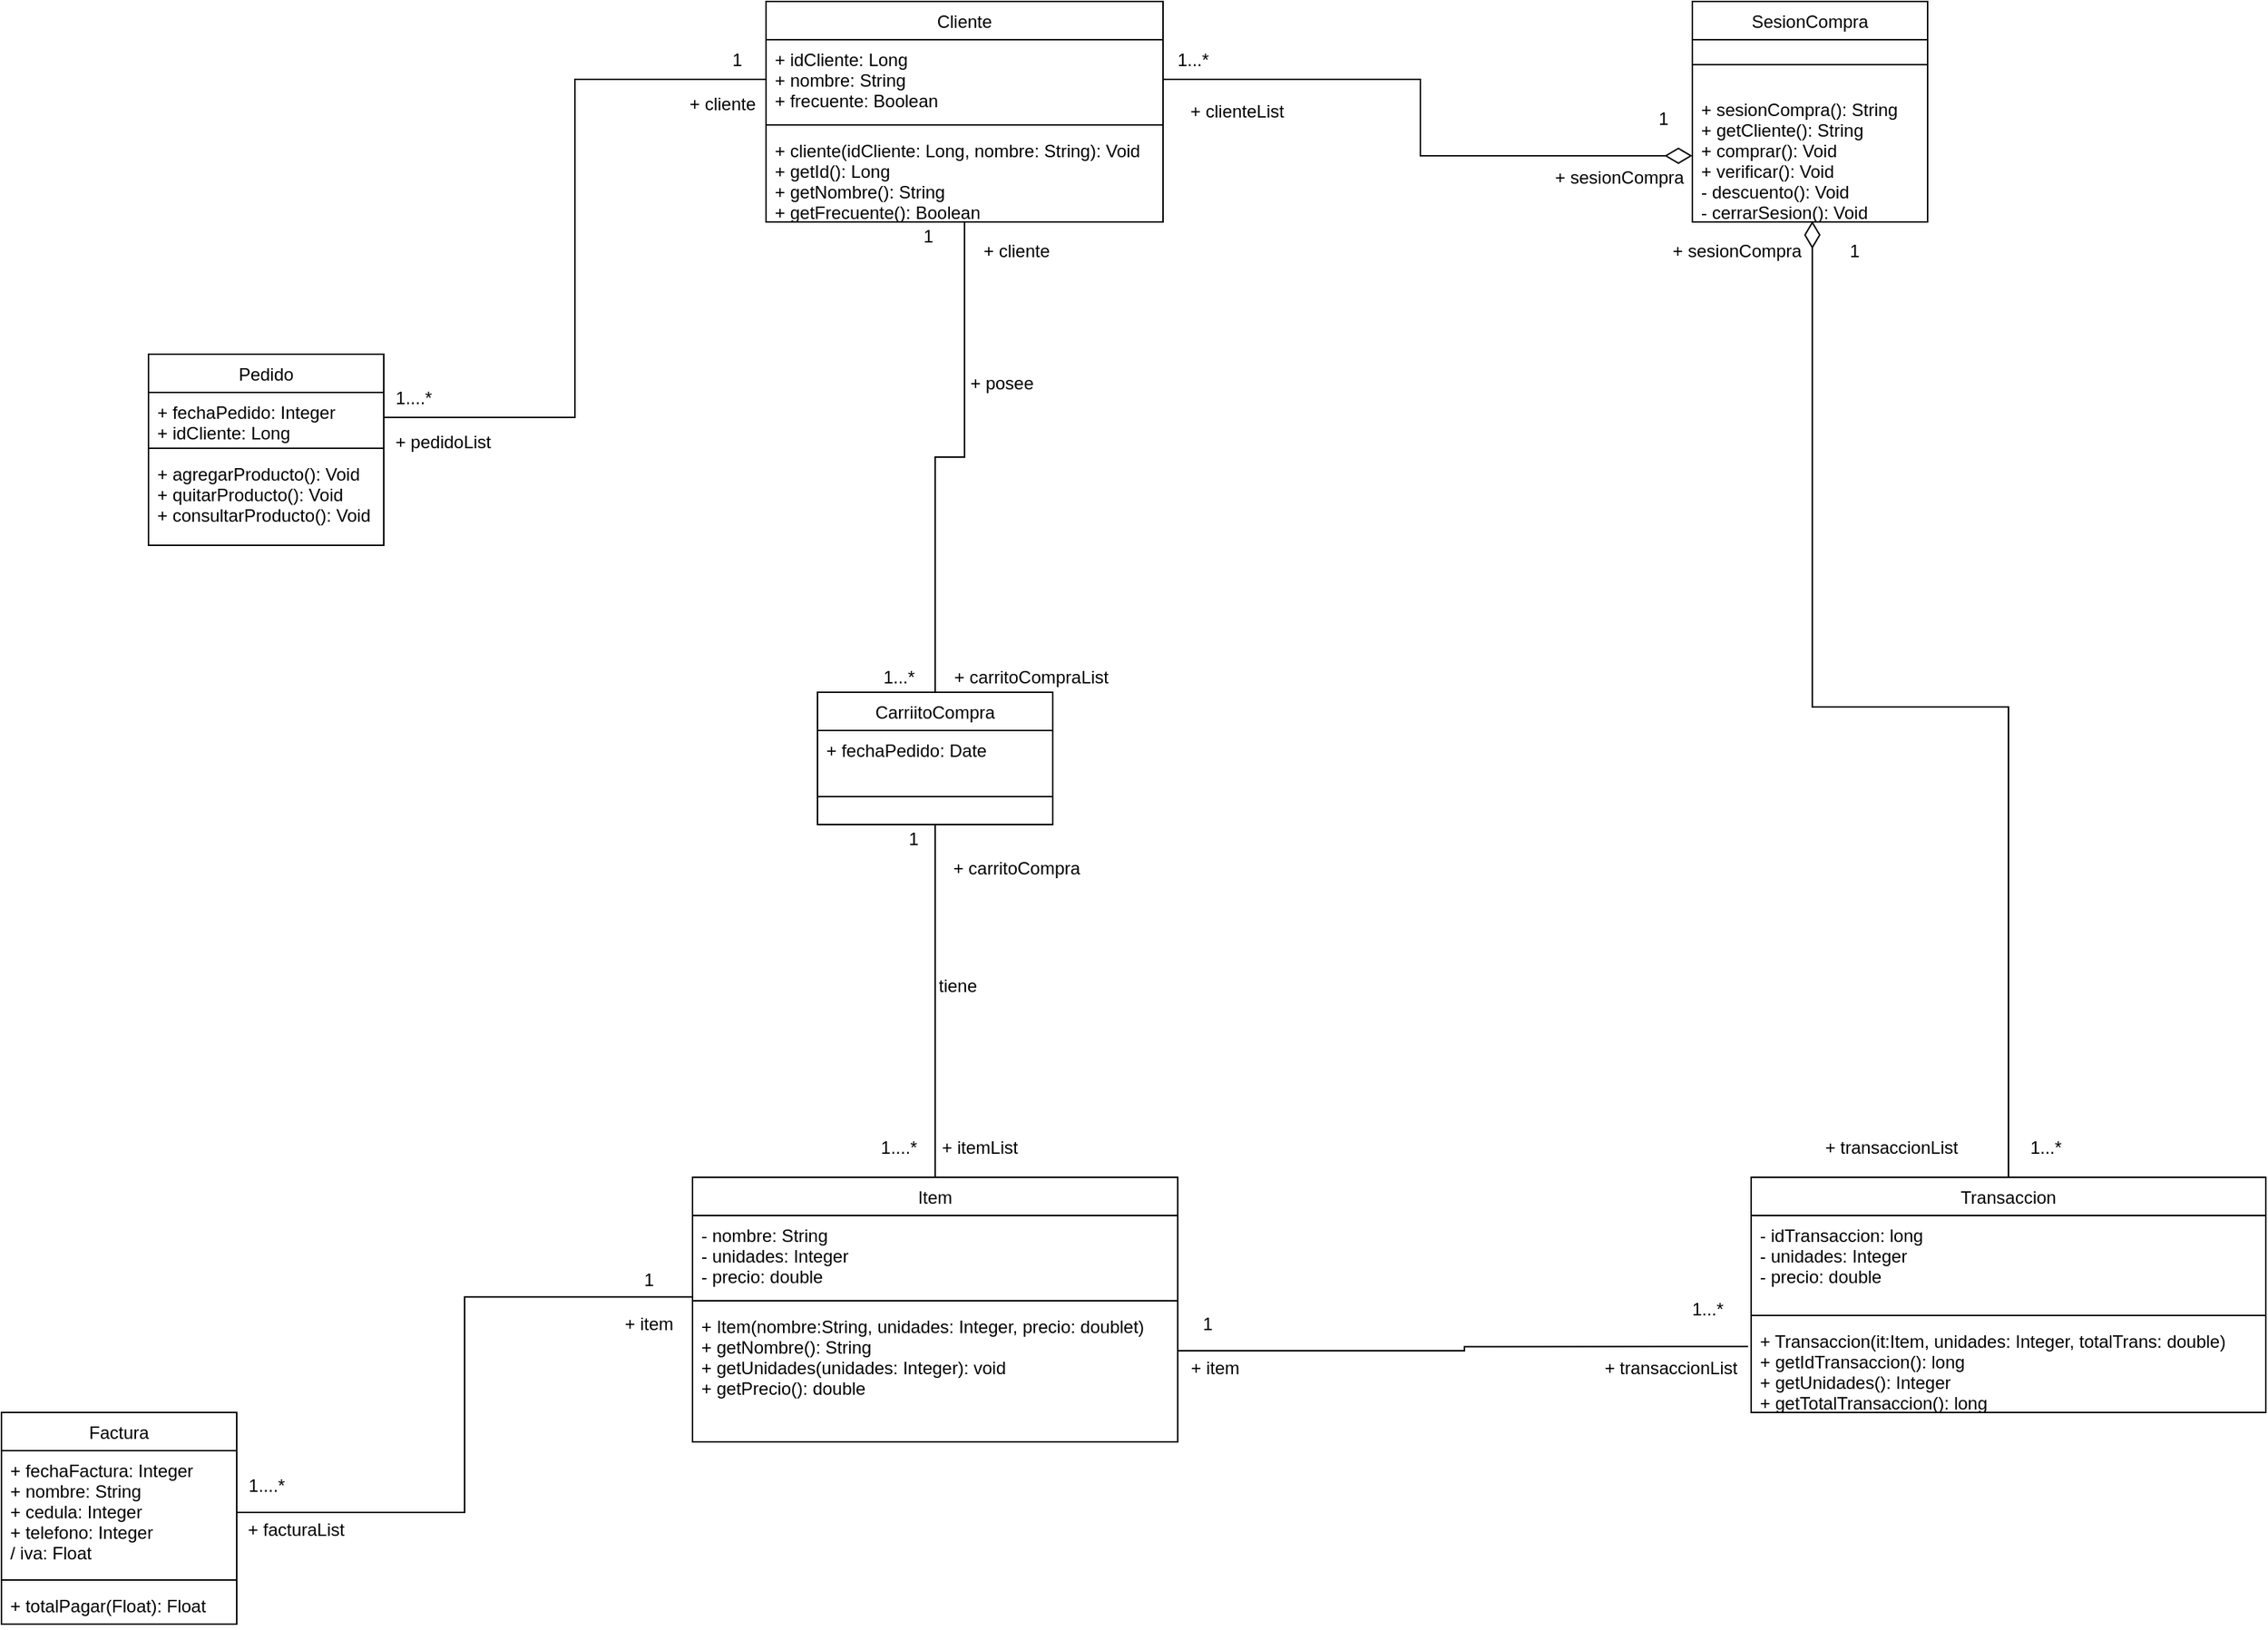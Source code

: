 <mxfile version="18.0.6" type="device"><diagram id="C5RBs43oDa-KdzZeNtuy" name="Page-1"><mxGraphModel dx="1865" dy="1810" grid="1" gridSize="10" guides="1" tooltips="1" connect="1" arrows="1" fold="1" page="1" pageScale="1" pageWidth="827" pageHeight="1169" math="0" shadow="0"><root><mxCell id="WIyWlLk6GJQsqaUBKTNV-0"/><mxCell id="WIyWlLk6GJQsqaUBKTNV-1" parent="WIyWlLk6GJQsqaUBKTNV-0"/><mxCell id="6XuoXq0JvFyIstMBgdvS-12" style="edgeStyle=orthogonalEdgeStyle;rounded=0;orthogonalLoop=1;jettySize=auto;html=1;exitX=0.5;exitY=0;exitDx=0;exitDy=0;entryX=0.5;entryY=1;entryDx=0;entryDy=0;endArrow=none;endFill=0;" edge="1" parent="WIyWlLk6GJQsqaUBKTNV-1" source="zkfFHV4jXpPFQw0GAbJ--6" target="6XuoXq0JvFyIstMBgdvS-8"><mxGeometry relative="1" as="geometry"/></mxCell><mxCell id="zkfFHV4jXpPFQw0GAbJ--6" value="Item" style="swimlane;fontStyle=0;align=center;verticalAlign=top;childLayout=stackLayout;horizontal=1;startSize=26;horizontalStack=0;resizeParent=1;resizeLast=0;collapsible=1;marginBottom=0;rounded=0;shadow=0;strokeWidth=1;" parent="WIyWlLk6GJQsqaUBKTNV-1" vertex="1"><mxGeometry x="30" y="360" width="330" height="180" as="geometry"><mxRectangle x="130" y="380" width="160" height="26" as="alternateBounds"/></mxGeometry></mxCell><mxCell id="zkfFHV4jXpPFQw0GAbJ--8" value="- nombre: String&#10;- unidades: Integer&#10;- precio: double" style="text;align=left;verticalAlign=top;spacingLeft=4;spacingRight=4;overflow=hidden;rotatable=0;points=[[0,0.5],[1,0.5]];portConstraint=eastwest;rounded=0;shadow=0;html=0;" parent="zkfFHV4jXpPFQw0GAbJ--6" vertex="1"><mxGeometry y="26" width="330" height="54" as="geometry"/></mxCell><mxCell id="zkfFHV4jXpPFQw0GAbJ--9" value="" style="line;html=1;strokeWidth=1;align=left;verticalAlign=middle;spacingTop=-1;spacingLeft=3;spacingRight=3;rotatable=0;labelPosition=right;points=[];portConstraint=eastwest;" parent="zkfFHV4jXpPFQw0GAbJ--6" vertex="1"><mxGeometry y="80" width="330" height="8" as="geometry"/></mxCell><mxCell id="zkfFHV4jXpPFQw0GAbJ--11" value="+ Item(nombre:String, unidades: Integer, precio: doublet)&#10;+ getNombre(): String&#10;+ getUnidades(unidades: Integer): void&#10;+ getPrecio(): double" style="text;align=left;verticalAlign=top;spacingLeft=4;spacingRight=4;overflow=hidden;rotatable=0;points=[[0,0.5],[1,0.5]];portConstraint=eastwest;" parent="zkfFHV4jXpPFQw0GAbJ--6" vertex="1"><mxGeometry y="88" width="330" height="60" as="geometry"/></mxCell><mxCell id="6XuoXq0JvFyIstMBgdvS-35" style="edgeStyle=orthogonalEdgeStyle;rounded=0;orthogonalLoop=1;jettySize=auto;html=1;exitX=0.5;exitY=0;exitDx=0;exitDy=0;entryX=0.51;entryY=0.993;entryDx=0;entryDy=0;entryPerimeter=0;endArrow=diamondThin;endFill=0;endSize=16;" edge="1" parent="WIyWlLk6GJQsqaUBKTNV-1" source="zkfFHV4jXpPFQw0GAbJ--13" target="6XuoXq0JvFyIstMBgdvS-27"><mxGeometry relative="1" as="geometry"/></mxCell><mxCell id="zkfFHV4jXpPFQw0GAbJ--13" value="Transaccion" style="swimlane;fontStyle=0;align=center;verticalAlign=top;childLayout=stackLayout;horizontal=1;startSize=26;horizontalStack=0;resizeParent=1;resizeLast=0;collapsible=1;marginBottom=0;rounded=0;shadow=0;strokeWidth=1;" parent="WIyWlLk6GJQsqaUBKTNV-1" vertex="1"><mxGeometry x="750" y="360" width="350" height="160" as="geometry"><mxRectangle x="340" y="380" width="170" height="26" as="alternateBounds"/></mxGeometry></mxCell><mxCell id="zkfFHV4jXpPFQw0GAbJ--14" value="- idTransaccion: long&#10;- unidades: Integer&#10;- precio: double&#10;" style="text;align=left;verticalAlign=top;spacingLeft=4;spacingRight=4;overflow=hidden;rotatable=0;points=[[0,0.5],[1,0.5]];portConstraint=eastwest;" parent="zkfFHV4jXpPFQw0GAbJ--13" vertex="1"><mxGeometry y="26" width="350" height="64" as="geometry"/></mxCell><mxCell id="zkfFHV4jXpPFQw0GAbJ--15" value="" style="line;html=1;strokeWidth=1;align=left;verticalAlign=middle;spacingTop=-1;spacingLeft=3;spacingRight=3;rotatable=0;labelPosition=right;points=[];portConstraint=eastwest;" parent="zkfFHV4jXpPFQw0GAbJ--13" vertex="1"><mxGeometry y="90" width="350" height="8" as="geometry"/></mxCell><mxCell id="mtxX34ZWXrbstC3QU-gZ-0" value="+ Transaccion(it:Item, unidades: Integer, totalTrans: double)&#10;+ getIdTransaccion(): long&#10;+ getUnidades(): Integer&#10;+ getTotalTransaccion(): long" style="text;align=left;verticalAlign=top;spacingLeft=4;spacingRight=4;overflow=hidden;rotatable=0;points=[[0,0.5],[1,0.5]];portConstraint=eastwest;rounded=0;shadow=0;html=0;" parent="zkfFHV4jXpPFQw0GAbJ--13" vertex="1"><mxGeometry y="98" width="350" height="62" as="geometry"/></mxCell><mxCell id="mtxX34ZWXrbstC3QU-gZ-1" style="edgeStyle=orthogonalEdgeStyle;rounded=0;orthogonalLoop=1;jettySize=auto;html=1;exitX=1;exitY=0.5;exitDx=0;exitDy=0;entryX=-0.006;entryY=0.277;entryDx=0;entryDy=0;entryPerimeter=0;endArrow=none;endFill=0;" parent="WIyWlLk6GJQsqaUBKTNV-1" source="zkfFHV4jXpPFQw0GAbJ--11" target="mtxX34ZWXrbstC3QU-gZ-0" edge="1"><mxGeometry relative="1" as="geometry"/></mxCell><mxCell id="6XuoXq0JvFyIstMBgdvS-0" value="Cliente" style="swimlane;fontStyle=0;align=center;verticalAlign=top;childLayout=stackLayout;horizontal=1;startSize=26;horizontalStack=0;resizeParent=1;resizeParentMax=0;resizeLast=0;collapsible=1;marginBottom=0;" vertex="1" parent="WIyWlLk6GJQsqaUBKTNV-1"><mxGeometry x="80" y="-440" width="270" height="150" as="geometry"/></mxCell><mxCell id="6XuoXq0JvFyIstMBgdvS-1" value="+ idCliente: Long&#10;+ nombre: String&#10;+ frecuente: Boolean" style="text;strokeColor=none;fillColor=none;align=left;verticalAlign=top;spacingLeft=4;spacingRight=4;overflow=hidden;rotatable=0;points=[[0,0.5],[1,0.5]];portConstraint=eastwest;" vertex="1" parent="6XuoXq0JvFyIstMBgdvS-0"><mxGeometry y="26" width="270" height="54" as="geometry"/></mxCell><mxCell id="6XuoXq0JvFyIstMBgdvS-2" value="" style="line;strokeWidth=1;fillColor=none;align=left;verticalAlign=middle;spacingTop=-1;spacingLeft=3;spacingRight=3;rotatable=0;labelPosition=right;points=[];portConstraint=eastwest;" vertex="1" parent="6XuoXq0JvFyIstMBgdvS-0"><mxGeometry y="80" width="270" height="8" as="geometry"/></mxCell><mxCell id="6XuoXq0JvFyIstMBgdvS-3" value="+ cliente(idCliente: Long, nombre: String): Void&#10;+ getId(): Long&#10;+ getNombre(): String&#10;+ getFrecuente(): Boolean" style="text;strokeColor=none;fillColor=none;align=left;verticalAlign=top;spacingLeft=4;spacingRight=4;overflow=hidden;rotatable=0;points=[[0,0.5],[1,0.5]];portConstraint=eastwest;" vertex="1" parent="6XuoXq0JvFyIstMBgdvS-0"><mxGeometry y="88" width="270" height="62" as="geometry"/></mxCell><mxCell id="6XuoXq0JvFyIstMBgdvS-4" value="1" style="text;html=1;align=center;verticalAlign=middle;resizable=0;points=[];autosize=1;strokeColor=none;fillColor=none;" vertex="1" parent="WIyWlLk6GJQsqaUBKTNV-1"><mxGeometry x="370" y="450" width="20" height="20" as="geometry"/></mxCell><mxCell id="6XuoXq0JvFyIstMBgdvS-5" value="+ item" style="text;html=1;align=center;verticalAlign=middle;resizable=0;points=[];autosize=1;strokeColor=none;fillColor=none;" vertex="1" parent="WIyWlLk6GJQsqaUBKTNV-1"><mxGeometry x="360" y="480" width="50" height="20" as="geometry"/></mxCell><mxCell id="6XuoXq0JvFyIstMBgdvS-6" value="1...*" style="text;html=1;align=center;verticalAlign=middle;resizable=0;points=[];autosize=1;strokeColor=none;fillColor=none;" vertex="1" parent="WIyWlLk6GJQsqaUBKTNV-1"><mxGeometry x="700" y="440" width="40" height="20" as="geometry"/></mxCell><mxCell id="6XuoXq0JvFyIstMBgdvS-7" value="+ transaccionList" style="text;html=1;align=center;verticalAlign=middle;resizable=0;points=[];autosize=1;strokeColor=none;fillColor=none;" vertex="1" parent="WIyWlLk6GJQsqaUBKTNV-1"><mxGeometry x="640" y="480" width="110" height="20" as="geometry"/></mxCell><mxCell id="6XuoXq0JvFyIstMBgdvS-20" style="edgeStyle=orthogonalEdgeStyle;rounded=0;orthogonalLoop=1;jettySize=auto;html=1;exitX=0.5;exitY=0;exitDx=0;exitDy=0;entryX=0.5;entryY=1;entryDx=0;entryDy=0;endArrow=none;endFill=0;" edge="1" parent="WIyWlLk6GJQsqaUBKTNV-1" source="6XuoXq0JvFyIstMBgdvS-8" target="6XuoXq0JvFyIstMBgdvS-0"><mxGeometry relative="1" as="geometry"/></mxCell><mxCell id="6XuoXq0JvFyIstMBgdvS-8" value="CarriitoCompra" style="swimlane;fontStyle=0;align=center;verticalAlign=top;childLayout=stackLayout;horizontal=1;startSize=26;horizontalStack=0;resizeParent=1;resizeParentMax=0;resizeLast=0;collapsible=1;marginBottom=0;" vertex="1" parent="WIyWlLk6GJQsqaUBKTNV-1"><mxGeometry x="115" y="30" width="160" height="90" as="geometry"/></mxCell><mxCell id="6XuoXq0JvFyIstMBgdvS-9" value="+ fechaPedido: Date" style="text;strokeColor=none;fillColor=none;align=left;verticalAlign=top;spacingLeft=4;spacingRight=4;overflow=hidden;rotatable=0;points=[[0,0.5],[1,0.5]];portConstraint=eastwest;" vertex="1" parent="6XuoXq0JvFyIstMBgdvS-8"><mxGeometry y="26" width="160" height="26" as="geometry"/></mxCell><mxCell id="6XuoXq0JvFyIstMBgdvS-10" value="" style="line;strokeWidth=1;fillColor=none;align=left;verticalAlign=middle;spacingTop=-1;spacingLeft=3;spacingRight=3;rotatable=0;labelPosition=right;points=[];portConstraint=eastwest;" vertex="1" parent="6XuoXq0JvFyIstMBgdvS-8"><mxGeometry y="52" width="160" height="38" as="geometry"/></mxCell><mxCell id="6XuoXq0JvFyIstMBgdvS-13" value="1" style="text;html=1;align=center;verticalAlign=middle;resizable=0;points=[];autosize=1;strokeColor=none;fillColor=none;" vertex="1" parent="WIyWlLk6GJQsqaUBKTNV-1"><mxGeometry x="170" y="120" width="20" height="20" as="geometry"/></mxCell><mxCell id="6XuoXq0JvFyIstMBgdvS-14" value="+ carritoCompra" style="text;html=1;align=center;verticalAlign=middle;resizable=0;points=[];autosize=1;strokeColor=none;fillColor=none;" vertex="1" parent="WIyWlLk6GJQsqaUBKTNV-1"><mxGeometry x="200" y="140" width="100" height="20" as="geometry"/></mxCell><mxCell id="6XuoXq0JvFyIstMBgdvS-15" value="tiene" style="text;html=1;align=center;verticalAlign=middle;resizable=0;points=[];autosize=1;strokeColor=none;fillColor=none;" vertex="1" parent="WIyWlLk6GJQsqaUBKTNV-1"><mxGeometry x="190" y="220" width="40" height="20" as="geometry"/></mxCell><mxCell id="6XuoXq0JvFyIstMBgdvS-16" value="1....*" style="text;html=1;align=center;verticalAlign=middle;resizable=0;points=[];autosize=1;strokeColor=none;fillColor=none;" vertex="1" parent="WIyWlLk6GJQsqaUBKTNV-1"><mxGeometry x="150" y="330" width="40" height="20" as="geometry"/></mxCell><mxCell id="6XuoXq0JvFyIstMBgdvS-19" value="+ itemList" style="text;html=1;align=center;verticalAlign=middle;resizable=0;points=[];autosize=1;strokeColor=none;fillColor=none;" vertex="1" parent="WIyWlLk6GJQsqaUBKTNV-1"><mxGeometry x="190" y="330" width="70" height="20" as="geometry"/></mxCell><mxCell id="6XuoXq0JvFyIstMBgdvS-21" value="1" style="text;html=1;align=center;verticalAlign=middle;resizable=0;points=[];autosize=1;strokeColor=none;fillColor=none;" vertex="1" parent="WIyWlLk6GJQsqaUBKTNV-1"><mxGeometry x="180" y="-290" width="20" height="20" as="geometry"/></mxCell><mxCell id="6XuoXq0JvFyIstMBgdvS-22" value="+ cliente" style="text;html=1;align=center;verticalAlign=middle;resizable=0;points=[];autosize=1;strokeColor=none;fillColor=none;" vertex="1" parent="WIyWlLk6GJQsqaUBKTNV-1"><mxGeometry x="220" y="-280" width="60" height="20" as="geometry"/></mxCell><mxCell id="6XuoXq0JvFyIstMBgdvS-23" value="+ posee" style="text;html=1;align=center;verticalAlign=middle;resizable=0;points=[];autosize=1;strokeColor=none;fillColor=none;" vertex="1" parent="WIyWlLk6GJQsqaUBKTNV-1"><mxGeometry x="210" y="-190" width="60" height="20" as="geometry"/></mxCell><mxCell id="6XuoXq0JvFyIstMBgdvS-24" value="1...*" style="text;html=1;align=center;verticalAlign=middle;resizable=0;points=[];autosize=1;strokeColor=none;fillColor=none;" vertex="1" parent="WIyWlLk6GJQsqaUBKTNV-1"><mxGeometry x="150" y="10" width="40" height="20" as="geometry"/></mxCell><mxCell id="6XuoXq0JvFyIstMBgdvS-25" value="+ carritoCompraList" style="text;html=1;align=center;verticalAlign=middle;resizable=0;points=[];autosize=1;strokeColor=none;fillColor=none;" vertex="1" parent="WIyWlLk6GJQsqaUBKTNV-1"><mxGeometry x="200" y="10" width="120" height="20" as="geometry"/></mxCell><mxCell id="6XuoXq0JvFyIstMBgdvS-26" value="SesionCompra" style="swimlane;fontStyle=0;align=center;verticalAlign=top;childLayout=stackLayout;horizontal=1;startSize=26;horizontalStack=0;resizeParent=1;resizeParentMax=0;resizeLast=0;collapsible=1;marginBottom=0;" vertex="1" parent="WIyWlLk6GJQsqaUBKTNV-1"><mxGeometry x="710" y="-440" width="160" height="150" as="geometry"/></mxCell><mxCell id="6XuoXq0JvFyIstMBgdvS-28" value="" style="line;strokeWidth=1;fillColor=none;align=left;verticalAlign=middle;spacingTop=-1;spacingLeft=3;spacingRight=3;rotatable=0;labelPosition=right;points=[];portConstraint=eastwest;" vertex="1" parent="6XuoXq0JvFyIstMBgdvS-26"><mxGeometry y="26" width="160" height="34" as="geometry"/></mxCell><mxCell id="6XuoXq0JvFyIstMBgdvS-27" value="+ sesionCompra(): String&#10;+ getCliente(): String&#10;+ comprar(): Void&#10;+ verificar(): Void&#10;- descuento(): Void&#10;- cerrarSesion(): Void" style="text;strokeColor=none;fillColor=none;align=left;verticalAlign=top;spacingLeft=4;spacingRight=4;overflow=hidden;rotatable=0;points=[[0,0.5],[1,0.5]];portConstraint=eastwest;" vertex="1" parent="6XuoXq0JvFyIstMBgdvS-26"><mxGeometry y="60" width="160" height="90" as="geometry"/></mxCell><mxCell id="6XuoXq0JvFyIstMBgdvS-30" style="edgeStyle=orthogonalEdgeStyle;rounded=0;orthogonalLoop=1;jettySize=auto;html=1;exitX=1;exitY=0.5;exitDx=0;exitDy=0;entryX=0;entryY=0.5;entryDx=0;entryDy=0;endArrow=diamondThin;endFill=0;endSize=16;" edge="1" parent="WIyWlLk6GJQsqaUBKTNV-1" source="6XuoXq0JvFyIstMBgdvS-1" target="6XuoXq0JvFyIstMBgdvS-27"><mxGeometry relative="1" as="geometry"/></mxCell><mxCell id="6XuoXq0JvFyIstMBgdvS-31" value="1" style="text;html=1;align=center;verticalAlign=middle;resizable=0;points=[];autosize=1;strokeColor=none;fillColor=none;" vertex="1" parent="WIyWlLk6GJQsqaUBKTNV-1"><mxGeometry x="680" y="-370" width="20" height="20" as="geometry"/></mxCell><mxCell id="6XuoXq0JvFyIstMBgdvS-32" value="+ sesionCompra" style="text;html=1;align=center;verticalAlign=middle;resizable=0;points=[];autosize=1;strokeColor=none;fillColor=none;" vertex="1" parent="WIyWlLk6GJQsqaUBKTNV-1"><mxGeometry x="610" y="-330" width="100" height="20" as="geometry"/></mxCell><mxCell id="6XuoXq0JvFyIstMBgdvS-33" value="1...*" style="text;html=1;align=center;verticalAlign=middle;resizable=0;points=[];autosize=1;strokeColor=none;fillColor=none;" vertex="1" parent="WIyWlLk6GJQsqaUBKTNV-1"><mxGeometry x="350" y="-410" width="40" height="20" as="geometry"/></mxCell><mxCell id="6XuoXq0JvFyIstMBgdvS-34" value="+ clienteList" style="text;html=1;align=center;verticalAlign=middle;resizable=0;points=[];autosize=1;strokeColor=none;fillColor=none;" vertex="1" parent="WIyWlLk6GJQsqaUBKTNV-1"><mxGeometry x="360" y="-375" width="80" height="20" as="geometry"/></mxCell><mxCell id="6XuoXq0JvFyIstMBgdvS-36" value="1" style="text;html=1;align=center;verticalAlign=middle;resizable=0;points=[];autosize=1;strokeColor=none;fillColor=none;" vertex="1" parent="WIyWlLk6GJQsqaUBKTNV-1"><mxGeometry x="810" y="-280" width="20" height="20" as="geometry"/></mxCell><mxCell id="6XuoXq0JvFyIstMBgdvS-37" value="+ sesionCompra" style="text;html=1;align=center;verticalAlign=middle;resizable=0;points=[];autosize=1;strokeColor=none;fillColor=none;" vertex="1" parent="WIyWlLk6GJQsqaUBKTNV-1"><mxGeometry x="690" y="-280" width="100" height="20" as="geometry"/></mxCell><mxCell id="6XuoXq0JvFyIstMBgdvS-38" value="1...*" style="text;html=1;align=center;verticalAlign=middle;resizable=0;points=[];autosize=1;strokeColor=none;fillColor=none;" vertex="1" parent="WIyWlLk6GJQsqaUBKTNV-1"><mxGeometry x="930" y="330" width="40" height="20" as="geometry"/></mxCell><mxCell id="6XuoXq0JvFyIstMBgdvS-39" value="+ transaccionList" style="text;html=1;align=center;verticalAlign=middle;resizable=0;points=[];autosize=1;strokeColor=none;fillColor=none;" vertex="1" parent="WIyWlLk6GJQsqaUBKTNV-1"><mxGeometry x="790" y="330" width="110" height="20" as="geometry"/></mxCell><mxCell id="6XuoXq0JvFyIstMBgdvS-40" value="Factura" style="swimlane;fontStyle=0;align=center;verticalAlign=top;childLayout=stackLayout;horizontal=1;startSize=26;horizontalStack=0;resizeParent=1;resizeParentMax=0;resizeLast=0;collapsible=1;marginBottom=0;" vertex="1" parent="WIyWlLk6GJQsqaUBKTNV-1"><mxGeometry x="-440" y="520" width="160" height="144" as="geometry"/></mxCell><mxCell id="6XuoXq0JvFyIstMBgdvS-41" value="+ fechaFactura: Integer&#10;+ nombre: String&#10;+ cedula: Integer&#10;+ telefono: Integer&#10;/ iva: Float" style="text;strokeColor=none;fillColor=none;align=left;verticalAlign=top;spacingLeft=4;spacingRight=4;overflow=hidden;rotatable=0;points=[[0,0.5],[1,0.5]];portConstraint=eastwest;" vertex="1" parent="6XuoXq0JvFyIstMBgdvS-40"><mxGeometry y="26" width="160" height="84" as="geometry"/></mxCell><mxCell id="6XuoXq0JvFyIstMBgdvS-42" value="" style="line;strokeWidth=1;fillColor=none;align=left;verticalAlign=middle;spacingTop=-1;spacingLeft=3;spacingRight=3;rotatable=0;labelPosition=right;points=[];portConstraint=eastwest;" vertex="1" parent="6XuoXq0JvFyIstMBgdvS-40"><mxGeometry y="110" width="160" height="8" as="geometry"/></mxCell><mxCell id="6XuoXq0JvFyIstMBgdvS-43" value="+ totalPagar(Float): Float" style="text;strokeColor=none;fillColor=none;align=left;verticalAlign=top;spacingLeft=4;spacingRight=4;overflow=hidden;rotatable=0;points=[[0,0.5],[1,0.5]];portConstraint=eastwest;" vertex="1" parent="6XuoXq0JvFyIstMBgdvS-40"><mxGeometry y="118" width="160" height="26" as="geometry"/></mxCell><mxCell id="6XuoXq0JvFyIstMBgdvS-44" style="edgeStyle=orthogonalEdgeStyle;rounded=0;orthogonalLoop=1;jettySize=auto;html=1;exitX=1;exitY=0.5;exitDx=0;exitDy=0;entryX=0.001;entryY=1.026;entryDx=0;entryDy=0;entryPerimeter=0;endArrow=none;endFill=0;endSize=16;" edge="1" parent="WIyWlLk6GJQsqaUBKTNV-1" source="6XuoXq0JvFyIstMBgdvS-41" target="zkfFHV4jXpPFQw0GAbJ--8"><mxGeometry relative="1" as="geometry"/></mxCell><mxCell id="6XuoXq0JvFyIstMBgdvS-45" value="1" style="text;html=1;align=center;verticalAlign=middle;resizable=0;points=[];autosize=1;strokeColor=none;fillColor=none;" vertex="1" parent="WIyWlLk6GJQsqaUBKTNV-1"><mxGeometry x="-10" y="420" width="20" height="20" as="geometry"/></mxCell><mxCell id="6XuoXq0JvFyIstMBgdvS-46" value="+ item" style="text;html=1;align=center;verticalAlign=middle;resizable=0;points=[];autosize=1;strokeColor=none;fillColor=none;" vertex="1" parent="WIyWlLk6GJQsqaUBKTNV-1"><mxGeometry x="-25" y="450" width="50" height="20" as="geometry"/></mxCell><mxCell id="6XuoXq0JvFyIstMBgdvS-47" value="1....*" style="text;html=1;align=center;verticalAlign=middle;resizable=0;points=[];autosize=1;strokeColor=none;fillColor=none;" vertex="1" parent="WIyWlLk6GJQsqaUBKTNV-1"><mxGeometry x="-280" y="560" width="40" height="20" as="geometry"/></mxCell><mxCell id="6XuoXq0JvFyIstMBgdvS-48" value="+ facturaList" style="text;html=1;align=center;verticalAlign=middle;resizable=0;points=[];autosize=1;strokeColor=none;fillColor=none;" vertex="1" parent="WIyWlLk6GJQsqaUBKTNV-1"><mxGeometry x="-280" y="590" width="80" height="20" as="geometry"/></mxCell><mxCell id="6XuoXq0JvFyIstMBgdvS-49" value="Pedido" style="swimlane;fontStyle=0;align=center;verticalAlign=top;childLayout=stackLayout;horizontal=1;startSize=26;horizontalStack=0;resizeParent=1;resizeParentMax=0;resizeLast=0;collapsible=1;marginBottom=0;" vertex="1" parent="WIyWlLk6GJQsqaUBKTNV-1"><mxGeometry x="-340" y="-200" width="160" height="130" as="geometry"/></mxCell><mxCell id="6XuoXq0JvFyIstMBgdvS-50" value="+ fechaPedido: Integer&#10;+ idCliente: Long" style="text;strokeColor=none;fillColor=none;align=left;verticalAlign=top;spacingLeft=4;spacingRight=4;overflow=hidden;rotatable=0;points=[[0,0.5],[1,0.5]];portConstraint=eastwest;" vertex="1" parent="6XuoXq0JvFyIstMBgdvS-49"><mxGeometry y="26" width="160" height="34" as="geometry"/></mxCell><mxCell id="6XuoXq0JvFyIstMBgdvS-51" value="" style="line;strokeWidth=1;fillColor=none;align=left;verticalAlign=middle;spacingTop=-1;spacingLeft=3;spacingRight=3;rotatable=0;labelPosition=right;points=[];portConstraint=eastwest;" vertex="1" parent="6XuoXq0JvFyIstMBgdvS-49"><mxGeometry y="60" width="160" height="8" as="geometry"/></mxCell><mxCell id="6XuoXq0JvFyIstMBgdvS-52" value="+ agregarProducto(): Void&#10;+ quitarProducto(): Void&#10;+ consultarProducto(): Void" style="text;strokeColor=none;fillColor=none;align=left;verticalAlign=top;spacingLeft=4;spacingRight=4;overflow=hidden;rotatable=0;points=[[0,0.5],[1,0.5]];portConstraint=eastwest;" vertex="1" parent="6XuoXq0JvFyIstMBgdvS-49"><mxGeometry y="68" width="160" height="62" as="geometry"/></mxCell><mxCell id="6XuoXq0JvFyIstMBgdvS-53" style="edgeStyle=orthogonalEdgeStyle;rounded=0;orthogonalLoop=1;jettySize=auto;html=1;exitX=1;exitY=0.5;exitDx=0;exitDy=0;entryX=0;entryY=0.5;entryDx=0;entryDy=0;endArrow=none;endFill=0;endSize=16;" edge="1" parent="WIyWlLk6GJQsqaUBKTNV-1" source="6XuoXq0JvFyIstMBgdvS-50" target="6XuoXq0JvFyIstMBgdvS-1"><mxGeometry relative="1" as="geometry"/></mxCell><mxCell id="6XuoXq0JvFyIstMBgdvS-54" value="1" style="text;html=1;align=center;verticalAlign=middle;resizable=0;points=[];autosize=1;strokeColor=none;fillColor=none;" vertex="1" parent="WIyWlLk6GJQsqaUBKTNV-1"><mxGeometry x="50" y="-410" width="20" height="20" as="geometry"/></mxCell><mxCell id="6XuoXq0JvFyIstMBgdvS-55" value="+ cliente" style="text;html=1;align=center;verticalAlign=middle;resizable=0;points=[];autosize=1;strokeColor=none;fillColor=none;" vertex="1" parent="WIyWlLk6GJQsqaUBKTNV-1"><mxGeometry x="20" y="-380" width="60" height="20" as="geometry"/></mxCell><mxCell id="6XuoXq0JvFyIstMBgdvS-56" value="1....*" style="text;html=1;align=center;verticalAlign=middle;resizable=0;points=[];autosize=1;strokeColor=none;fillColor=none;" vertex="1" parent="WIyWlLk6GJQsqaUBKTNV-1"><mxGeometry x="-180" y="-180" width="40" height="20" as="geometry"/></mxCell><mxCell id="6XuoXq0JvFyIstMBgdvS-57" value="+ pedidoList" style="text;html=1;align=center;verticalAlign=middle;resizable=0;points=[];autosize=1;strokeColor=none;fillColor=none;" vertex="1" parent="WIyWlLk6GJQsqaUBKTNV-1"><mxGeometry x="-180" y="-150" width="80" height="20" as="geometry"/></mxCell></root></mxGraphModel></diagram></mxfile>